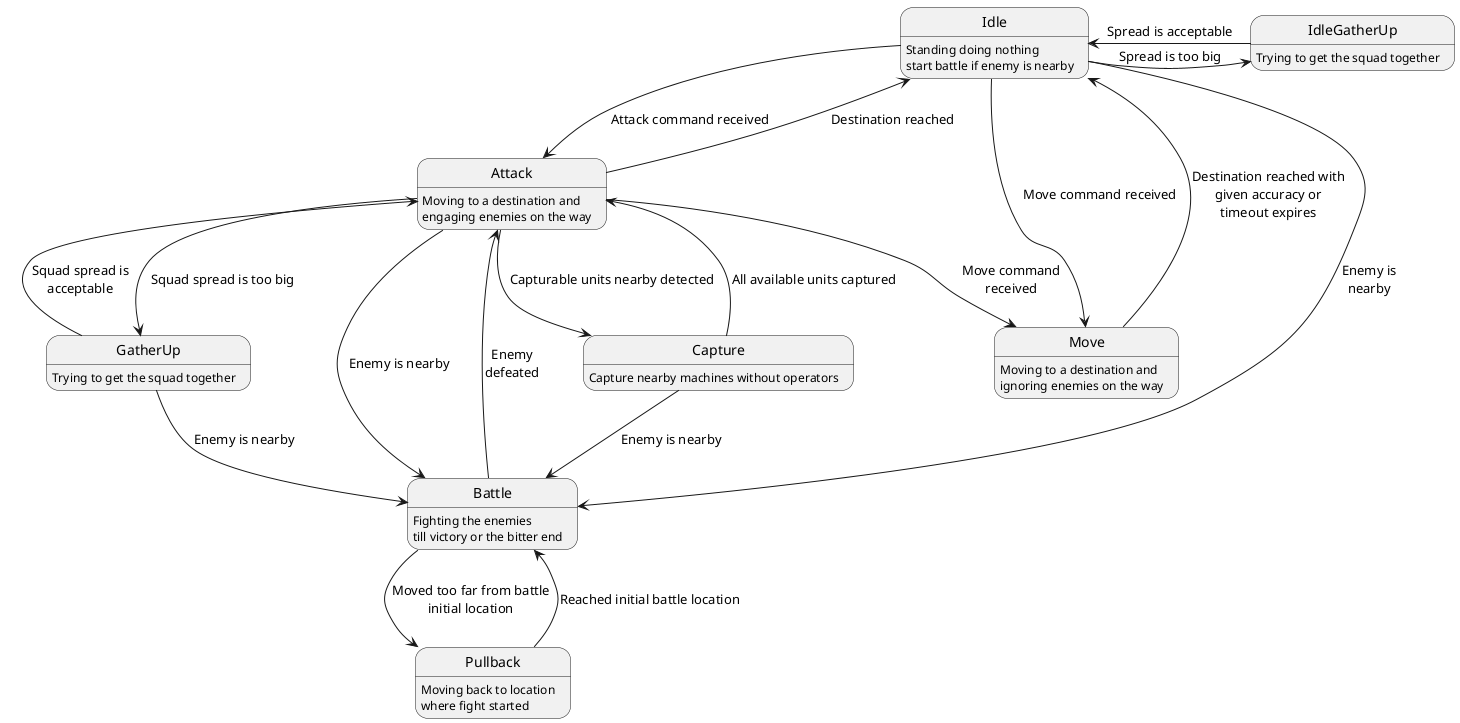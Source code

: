 @startuml squad states

state Idle : Standing doing nothing\nstart battle if enemy is nearby
state Move : Moving to a destination and\nignoring enemies on the way
state Attack : Moving to a destination and\nengaging enemies on the way
state Capture : Capture nearby machines without operators
state GatherUp : Trying to get the squad together
state Battle : Fighting the enemies\ntill victory or the bitter end
state IdleGatherUp: Trying to get the squad together
state Pullback: Moving back to location\nwhere fight started

Idle --> Move: Move command received
Idle --> Attack: Attack command received
Idle --> Battle: Enemy is\nnearby
Idle -> IdleGatherUp: Spread is too big

Attack --> GatherUp: Squad spread is too big
Attack --> Battle: Enemy is nearby
Attack --> Idle: Destination reached
Attack --> Move: Move command\nreceived
Attack --> Capture: Capturable units nearby detected

GatherUp --> Attack: Squad spread is\nacceptable
GatherUp --> Battle: Enemy is nearby

Capture --> Attack: All available units captured
Capture --> Battle: Enemy is nearby

Move --> Idle: Destination reached with\ngiven accuracy or\ntimeout expires

Battle --> Attack: Enemy\ndefeated
Battle --> Pullback: Moved too far from battle\ninitial location

Pullback --> Battle: Reached initial battle location

IdleGatherUp -> Idle: Spread is acceptable

@enduml
